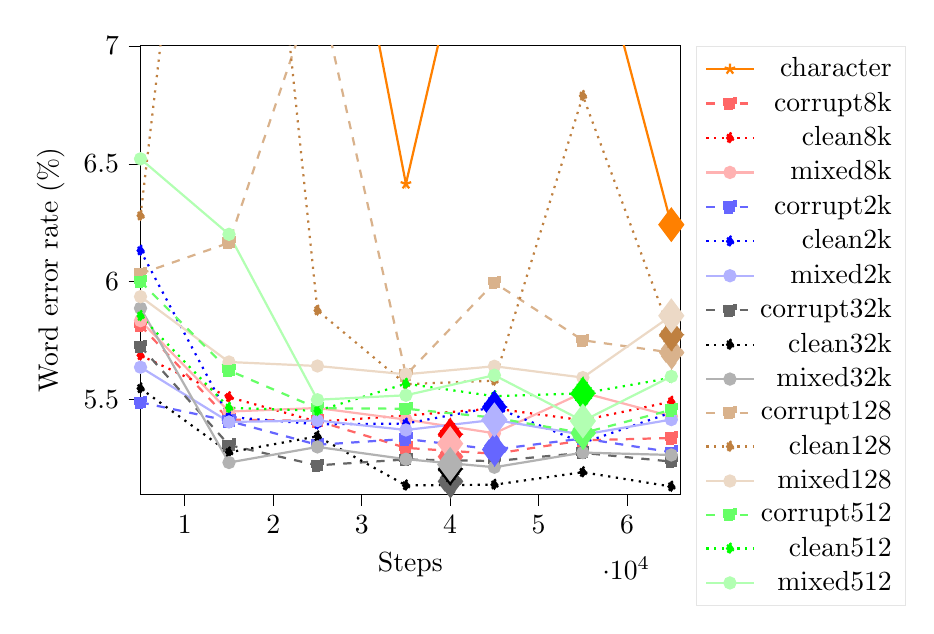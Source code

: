
\begin{tikzpicture}

\begin{axis}[
legend pos=outer north east,
legend cell align={right},
legend style={fill opacity=1, draw opacity=1, text opacity=1, draw=white!90.0!black},
tick align=outside,
tick pos=left,
x grid style={white!69.02!black},
xlabel={Steps},
xmin=5000, xmax=66000,
xtick style={color=black},
y grid style={white!69.02!black},
ylabel={Word error rate (\%)},
ymin=5.1, ymax=7,
ytick style={color=black}
]


\addplot [thick,orange!100,mark=star]
table {
5000 008.643
15000 007.163
25000 008.359
35000 006.415
45000 008.030
55000 007.660
65000 006.242
};
\addlegendentry{character}
\addplot [thick,red!60,dashed,mark=square*]
table {
5000 005.815
15000 005.416
25000 005.410
35000 005.296
45000 005.271
55000 005.328
65000 005.338
};
\addlegendentry{corrupt8k}
\addplot [thick,red!100,dotted,mark=diamond*]
table {
5000 005.688
15000 005.511
25000 005.407
35000 005.433
45000 005.463
55000 005.413
65000 005.492
};
\addlegendentry{clean8k}
\addplot [thick,red!30,solid,mark=*]
table {
5000 005.835
15000 005.450
25000 005.465
35000 005.416
45000 005.358
55000 005.530
65000 005.430
};
\addlegendentry{mixed8k}
\addplot [thick,blue!60,dashed,mark=square*]
table {
5000 005.489
15000 005.410
25000 005.309
35000 005.334
45000 005.289
55000 005.336
65000 005.278
};
\addlegendentry{corrupt2k}
\addplot [thick,blue!100,dotted,mark=diamond*]
table {
5000 006.132
15000 005.427
25000 005.396
35000 005.399
45000 005.469
55000 005.317
65000 005.446
};
\addlegendentry{clean2k}
\addplot [thick,blue!30,solid,mark=*]
table {
5000 005.638
15000 005.406
25000 005.412
35000 005.372
45000 005.415
55000 005.352
65000 005.416
};
\addlegendentry{mixed2k}
\addplot [thick,black!60,dashed,mark=square*]
table {
5000 005.726
15000 005.308
25000 005.222
35000 005.247
45000 005.240
55000 005.275
65000 005.238
};
\addlegendentry{corrupt32k}
\addplot [thick,black!100,dotted,mark=diamond*]
table {
5000 005.548
15000 005.277
25000 005.345
35000 005.137
45000 005.140
55000 005.193
65000 005.132
};
\addlegendentry{clean32k}
\addplot [thick,black!30,solid,mark=*]
table {
5000 005.888
15000 005.234
25000 005.300
35000 005.248
45000 005.214
55000 005.276
65000 005.266
};
\addlegendentry{mixed32k}
\addplot [thick,brown!60,dashed,mark=square*]
table {
5000 006.034
15000 006.165
25000 007.277
35000 005.605
45000 005.996
55000 005.752
65000 005.700
};
\addlegendentry{corrupt128}
\addplot [thick,brown!100,dotted,mark=diamond*]
table {
5000 006.280
15000 009.485
25000 005.878
35000 005.566
45000 005.581
55000 006.788
65000 005.775
};
\addlegendentry{clean128}
\addplot [thick,brown!30,solid,mark=*]
table {
5000 005.937
15000 005.660
25000 005.643
35000 005.608
45000 005.642
55000 005.594
65000 005.856
};
\addlegendentry{mixed128}
\addplot [thick,green!60,dashed,mark=square*]
table {
5000 006.001
15000 005.624
25000 005.464
35000 005.462
45000 005.424
55000 005.359
65000 005.457
};
\addlegendentry{corrupt512}
\addplot [thick,green!100,dotted,mark=diamond*]
table {
5000 005.855
15000 005.466
25000 005.453
35000 005.568
45000 005.515
55000 005.527
65000 005.593
};
\addlegendentry{clean512}
\addplot [thick,green!30,solid,mark=*]
table {
5000 006.521
15000 006.201
25000 005.500
35000 005.519
45000 005.604
55000 005.410
65000 005.599
};
\addlegendentry{mixed512}
\addplot[mark options={scale=3},orange!100,mark=star, mark=diamond*, only marks] coordinates {(65000,006.242)}; \addplot[mark options={scale=3},red!60,dashed,mark=square*, mark=diamond*, only marks] coordinates {(40000,005.259)}; \addplot[mark options={scale=3},red!100,dotted,mark=diamond*, mark=diamond*, only marks] coordinates {(40000,005.353)}; \addplot[mark options={scale=3},red!30,solid,mark=*, mark=diamond*, only marks] coordinates {(40000,005.314)}; \addplot[mark options={scale=3},blue!60,dashed,mark=square*, mark=diamond*, only marks] coordinates {(45000,005.289)}; \addplot[mark options={scale=3},blue!100,dotted,mark=diamond*, mark=diamond*, only marks] coordinates {(45000,005.469)}; \addplot[mark options={scale=3},blue!30,solid,mark=*, mark=diamond*, only marks] coordinates {(45000,005.415)}; \addplot[mark options={scale=3},black!60,dashed,mark=square*, mark=diamond*, only marks] coordinates {(40000,005.154)}; \addplot[mark options={scale=3},black!100,dotted,mark=diamond*, mark=diamond*, only marks] coordinates {(40000,005.206)}; \addplot[mark options={scale=3},black!30,solid,mark=*, mark=diamond*, only marks] coordinates {(40000,005.226)}; \addplot[mark options={scale=3},brown!60,dashed,mark=square*, mark=diamond*, only marks] coordinates {(65000,005.700)}; \addplot[mark options={scale=3},brown!100,dotted,mark=diamond*, mark=diamond*, only marks] coordinates {(65000,005.775)}; \addplot[mark options={scale=3},brown!30,solid,mark=*, mark=diamond*, only marks] coordinates {(65000,005.856)}; \addplot[mark options={scale=3},green!60,dashed,mark=square*, mark=diamond*, only marks] coordinates {(55000,005.359)}; \addplot[mark options={scale=3},green!100,dotted,mark=diamond*, mark=diamond*, only marks] coordinates {(55000,005.527)}; \addplot[mark options={scale=3},green!30,solid,mark=*, mark=diamond*, only marks] coordinates {(55000,005.410)};

\end{axis}

\end{tikzpicture}
